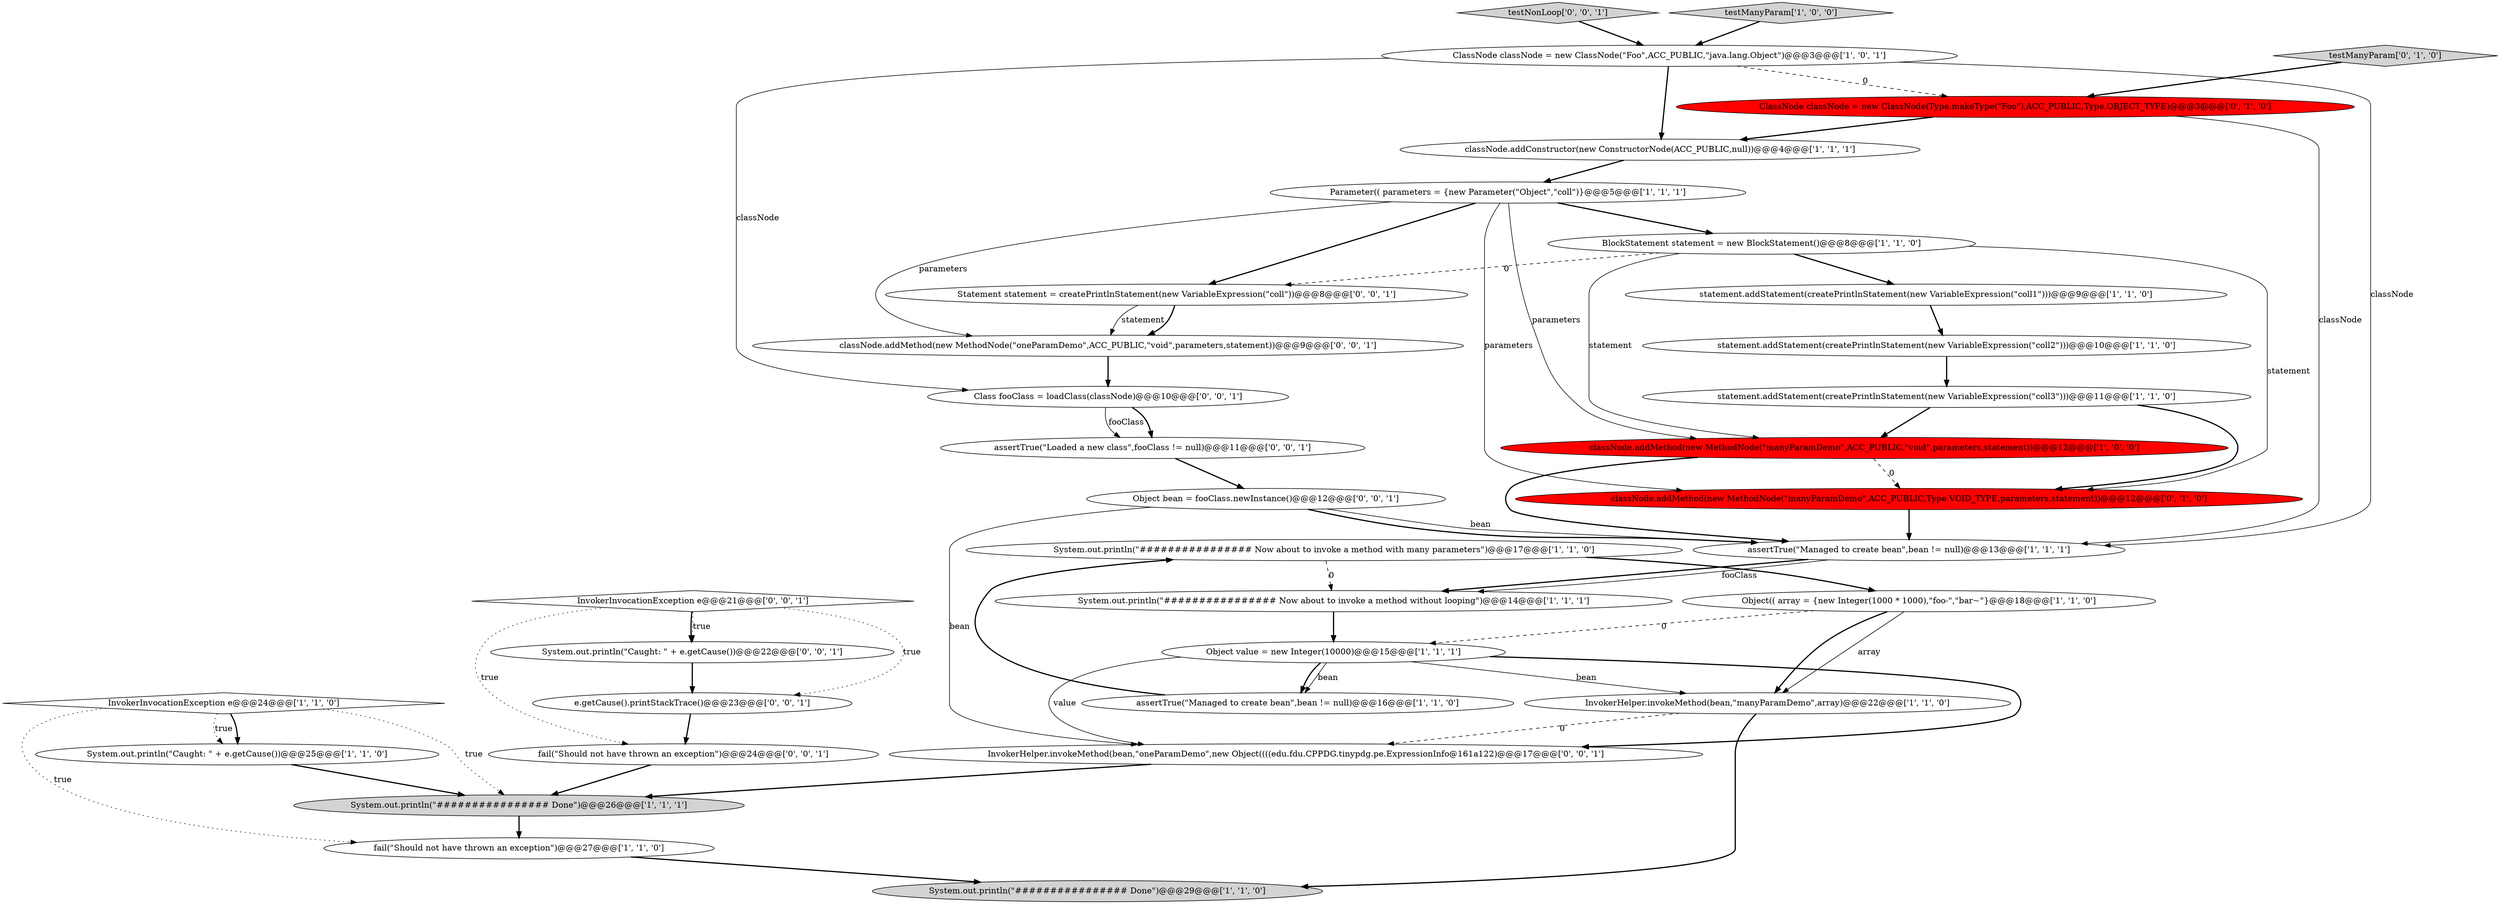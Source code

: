 digraph {
8 [style = filled, label = "System.out.println(\"################ Now about to invoke a method with many parameters\")@@@17@@@['1', '1', '0']", fillcolor = white, shape = ellipse image = "AAA0AAABBB1BBB"];
21 [style = filled, label = "testManyParam['0', '1', '0']", fillcolor = lightgray, shape = diamond image = "AAA0AAABBB2BBB"];
7 [style = filled, label = "classNode.addMethod(new MethodNode(\"manyParamDemo\",ACC_PUBLIC,\"void\",parameters,statement))@@@12@@@['1', '0', '0']", fillcolor = red, shape = ellipse image = "AAA1AAABBB1BBB"];
20 [style = filled, label = "InvokerHelper.invokeMethod(bean,\"manyParamDemo\",array)@@@22@@@['1', '1', '0']", fillcolor = white, shape = ellipse image = "AAA0AAABBB1BBB"];
27 [style = filled, label = "e.getCause().printStackTrace()@@@23@@@['0', '0', '1']", fillcolor = white, shape = ellipse image = "AAA0AAABBB3BBB"];
12 [style = filled, label = "Object value = new Integer(10000)@@@15@@@['1', '1', '1']", fillcolor = white, shape = ellipse image = "AAA0AAABBB1BBB"];
14 [style = filled, label = "assertTrue(\"Managed to create bean\",bean != null)@@@16@@@['1', '1', '0']", fillcolor = white, shape = ellipse image = "AAA0AAABBB1BBB"];
25 [style = filled, label = "testNonLoop['0', '0', '1']", fillcolor = lightgray, shape = diamond image = "AAA0AAABBB3BBB"];
11 [style = filled, label = "testManyParam['1', '0', '0']", fillcolor = lightgray, shape = diamond image = "AAA0AAABBB1BBB"];
9 [style = filled, label = "System.out.println(\"Caught: \" + e.getCause())@@@25@@@['1', '1', '0']", fillcolor = white, shape = ellipse image = "AAA0AAABBB1BBB"];
6 [style = filled, label = "statement.addStatement(createPrintlnStatement(new VariableExpression(\"coll3\")))@@@11@@@['1', '1', '0']", fillcolor = white, shape = ellipse image = "AAA0AAABBB1BBB"];
5 [style = filled, label = "System.out.println(\"################ Done\")@@@29@@@['1', '1', '0']", fillcolor = lightgray, shape = ellipse image = "AAA0AAABBB1BBB"];
16 [style = filled, label = "System.out.println(\"################ Done\")@@@26@@@['1', '1', '1']", fillcolor = lightgray, shape = ellipse image = "AAA0AAABBB1BBB"];
3 [style = filled, label = "classNode.addConstructor(new ConstructorNode(ACC_PUBLIC,null))@@@4@@@['1', '1', '1']", fillcolor = white, shape = ellipse image = "AAA0AAABBB1BBB"];
0 [style = filled, label = "System.out.println(\"################ Now about to invoke a method without looping\")@@@14@@@['1', '1', '1']", fillcolor = white, shape = ellipse image = "AAA0AAABBB1BBB"];
22 [style = filled, label = "classNode.addMethod(new MethodNode(\"manyParamDemo\",ACC_PUBLIC,Type.VOID_TYPE,parameters,statement))@@@12@@@['0', '1', '0']", fillcolor = red, shape = ellipse image = "AAA1AAABBB2BBB"];
30 [style = filled, label = "assertTrue(\"Loaded a new class\",fooClass != null)@@@11@@@['0', '0', '1']", fillcolor = white, shape = ellipse image = "AAA0AAABBB3BBB"];
19 [style = filled, label = "fail(\"Should not have thrown an exception\")@@@27@@@['1', '1', '0']", fillcolor = white, shape = ellipse image = "AAA0AAABBB1BBB"];
31 [style = filled, label = "Class fooClass = loadClass(classNode)@@@10@@@['0', '0', '1']", fillcolor = white, shape = ellipse image = "AAA0AAABBB3BBB"];
13 [style = filled, label = "statement.addStatement(createPrintlnStatement(new VariableExpression(\"coll2\")))@@@10@@@['1', '1', '0']", fillcolor = white, shape = ellipse image = "AAA0AAABBB1BBB"];
28 [style = filled, label = "InvokerHelper.invokeMethod(bean,\"oneParamDemo\",new Object((((edu.fdu.CPPDG.tinypdg.pe.ExpressionInfo@161a122)@@@17@@@['0', '0', '1']", fillcolor = white, shape = ellipse image = "AAA0AAABBB3BBB"];
33 [style = filled, label = "classNode.addMethod(new MethodNode(\"oneParamDemo\",ACC_PUBLIC,\"void\",parameters,statement))@@@9@@@['0', '0', '1']", fillcolor = white, shape = ellipse image = "AAA0AAABBB3BBB"];
34 [style = filled, label = "System.out.println(\"Caught: \" + e.getCause())@@@22@@@['0', '0', '1']", fillcolor = white, shape = ellipse image = "AAA0AAABBB3BBB"];
26 [style = filled, label = "Statement statement = createPrintlnStatement(new VariableExpression(\"coll\"))@@@8@@@['0', '0', '1']", fillcolor = white, shape = ellipse image = "AAA0AAABBB3BBB"];
23 [style = filled, label = "ClassNode classNode = new ClassNode(Type.makeType(\"Foo\"),ACC_PUBLIC,Type.OBJECT_TYPE)@@@3@@@['0', '1', '0']", fillcolor = red, shape = ellipse image = "AAA1AAABBB2BBB"];
4 [style = filled, label = "Parameter(( parameters = {new Parameter(\"Object\",\"coll\")}@@@5@@@['1', '1', '1']", fillcolor = white, shape = ellipse image = "AAA0AAABBB1BBB"];
10 [style = filled, label = "BlockStatement statement = new BlockStatement()@@@8@@@['1', '1', '0']", fillcolor = white, shape = ellipse image = "AAA0AAABBB1BBB"];
18 [style = filled, label = "Object(( array = {new Integer(1000 * 1000),\"foo-\",\"bar~\"}@@@18@@@['1', '1', '0']", fillcolor = white, shape = ellipse image = "AAA0AAABBB1BBB"];
1 [style = filled, label = "statement.addStatement(createPrintlnStatement(new VariableExpression(\"coll1\")))@@@9@@@['1', '1', '0']", fillcolor = white, shape = ellipse image = "AAA0AAABBB1BBB"];
24 [style = filled, label = "fail(\"Should not have thrown an exception\")@@@24@@@['0', '0', '1']", fillcolor = white, shape = ellipse image = "AAA0AAABBB3BBB"];
15 [style = filled, label = "assertTrue(\"Managed to create bean\",bean != null)@@@13@@@['1', '1', '1']", fillcolor = white, shape = ellipse image = "AAA0AAABBB1BBB"];
2 [style = filled, label = "InvokerInvocationException e@@@24@@@['1', '1', '0']", fillcolor = white, shape = diamond image = "AAA0AAABBB1BBB"];
29 [style = filled, label = "Object bean = fooClass.newInstance()@@@12@@@['0', '0', '1']", fillcolor = white, shape = ellipse image = "AAA0AAABBB3BBB"];
17 [style = filled, label = "ClassNode classNode = new ClassNode(\"Foo\",ACC_PUBLIC,\"java.lang.Object\")@@@3@@@['1', '0', '1']", fillcolor = white, shape = ellipse image = "AAA0AAABBB1BBB"];
32 [style = filled, label = "InvokerInvocationException e@@@21@@@['0', '0', '1']", fillcolor = white, shape = diamond image = "AAA0AAABBB3BBB"];
4->10 [style = bold, label=""];
26->33 [style = solid, label="statement"];
29->15 [style = bold, label=""];
4->22 [style = solid, label="parameters"];
22->15 [style = bold, label=""];
32->24 [style = dotted, label="true"];
12->28 [style = bold, label=""];
32->34 [style = dotted, label="true"];
10->22 [style = solid, label="statement"];
17->31 [style = solid, label="classNode"];
6->22 [style = bold, label=""];
8->18 [style = bold, label=""];
0->12 [style = bold, label=""];
20->28 [style = dashed, label="0"];
4->26 [style = bold, label=""];
4->33 [style = solid, label="parameters"];
12->14 [style = solid, label="bean"];
23->3 [style = bold, label=""];
18->20 [style = solid, label="array"];
31->30 [style = solid, label="fooClass"];
32->34 [style = bold, label=""];
2->9 [style = bold, label=""];
23->15 [style = solid, label="classNode"];
12->28 [style = solid, label="value"];
16->19 [style = bold, label=""];
28->16 [style = bold, label=""];
3->4 [style = bold, label=""];
1->13 [style = bold, label=""];
30->29 [style = bold, label=""];
9->16 [style = bold, label=""];
25->17 [style = bold, label=""];
2->16 [style = dotted, label="true"];
8->0 [style = dashed, label="0"];
20->5 [style = bold, label=""];
2->19 [style = dotted, label="true"];
19->5 [style = bold, label=""];
24->16 [style = bold, label=""];
18->20 [style = bold, label=""];
32->27 [style = dotted, label="true"];
10->26 [style = dashed, label="0"];
2->9 [style = dotted, label="true"];
29->15 [style = solid, label="bean"];
15->0 [style = bold, label=""];
12->20 [style = solid, label="bean"];
31->30 [style = bold, label=""];
12->14 [style = bold, label=""];
4->7 [style = solid, label="parameters"];
17->3 [style = bold, label=""];
18->12 [style = dashed, label="0"];
33->31 [style = bold, label=""];
7->15 [style = bold, label=""];
11->17 [style = bold, label=""];
27->24 [style = bold, label=""];
14->8 [style = bold, label=""];
17->23 [style = dashed, label="0"];
13->6 [style = bold, label=""];
15->0 [style = solid, label="fooClass"];
6->7 [style = bold, label=""];
10->1 [style = bold, label=""];
10->7 [style = solid, label="statement"];
26->33 [style = bold, label=""];
7->22 [style = dashed, label="0"];
17->15 [style = solid, label="classNode"];
29->28 [style = solid, label="bean"];
34->27 [style = bold, label=""];
21->23 [style = bold, label=""];
}
